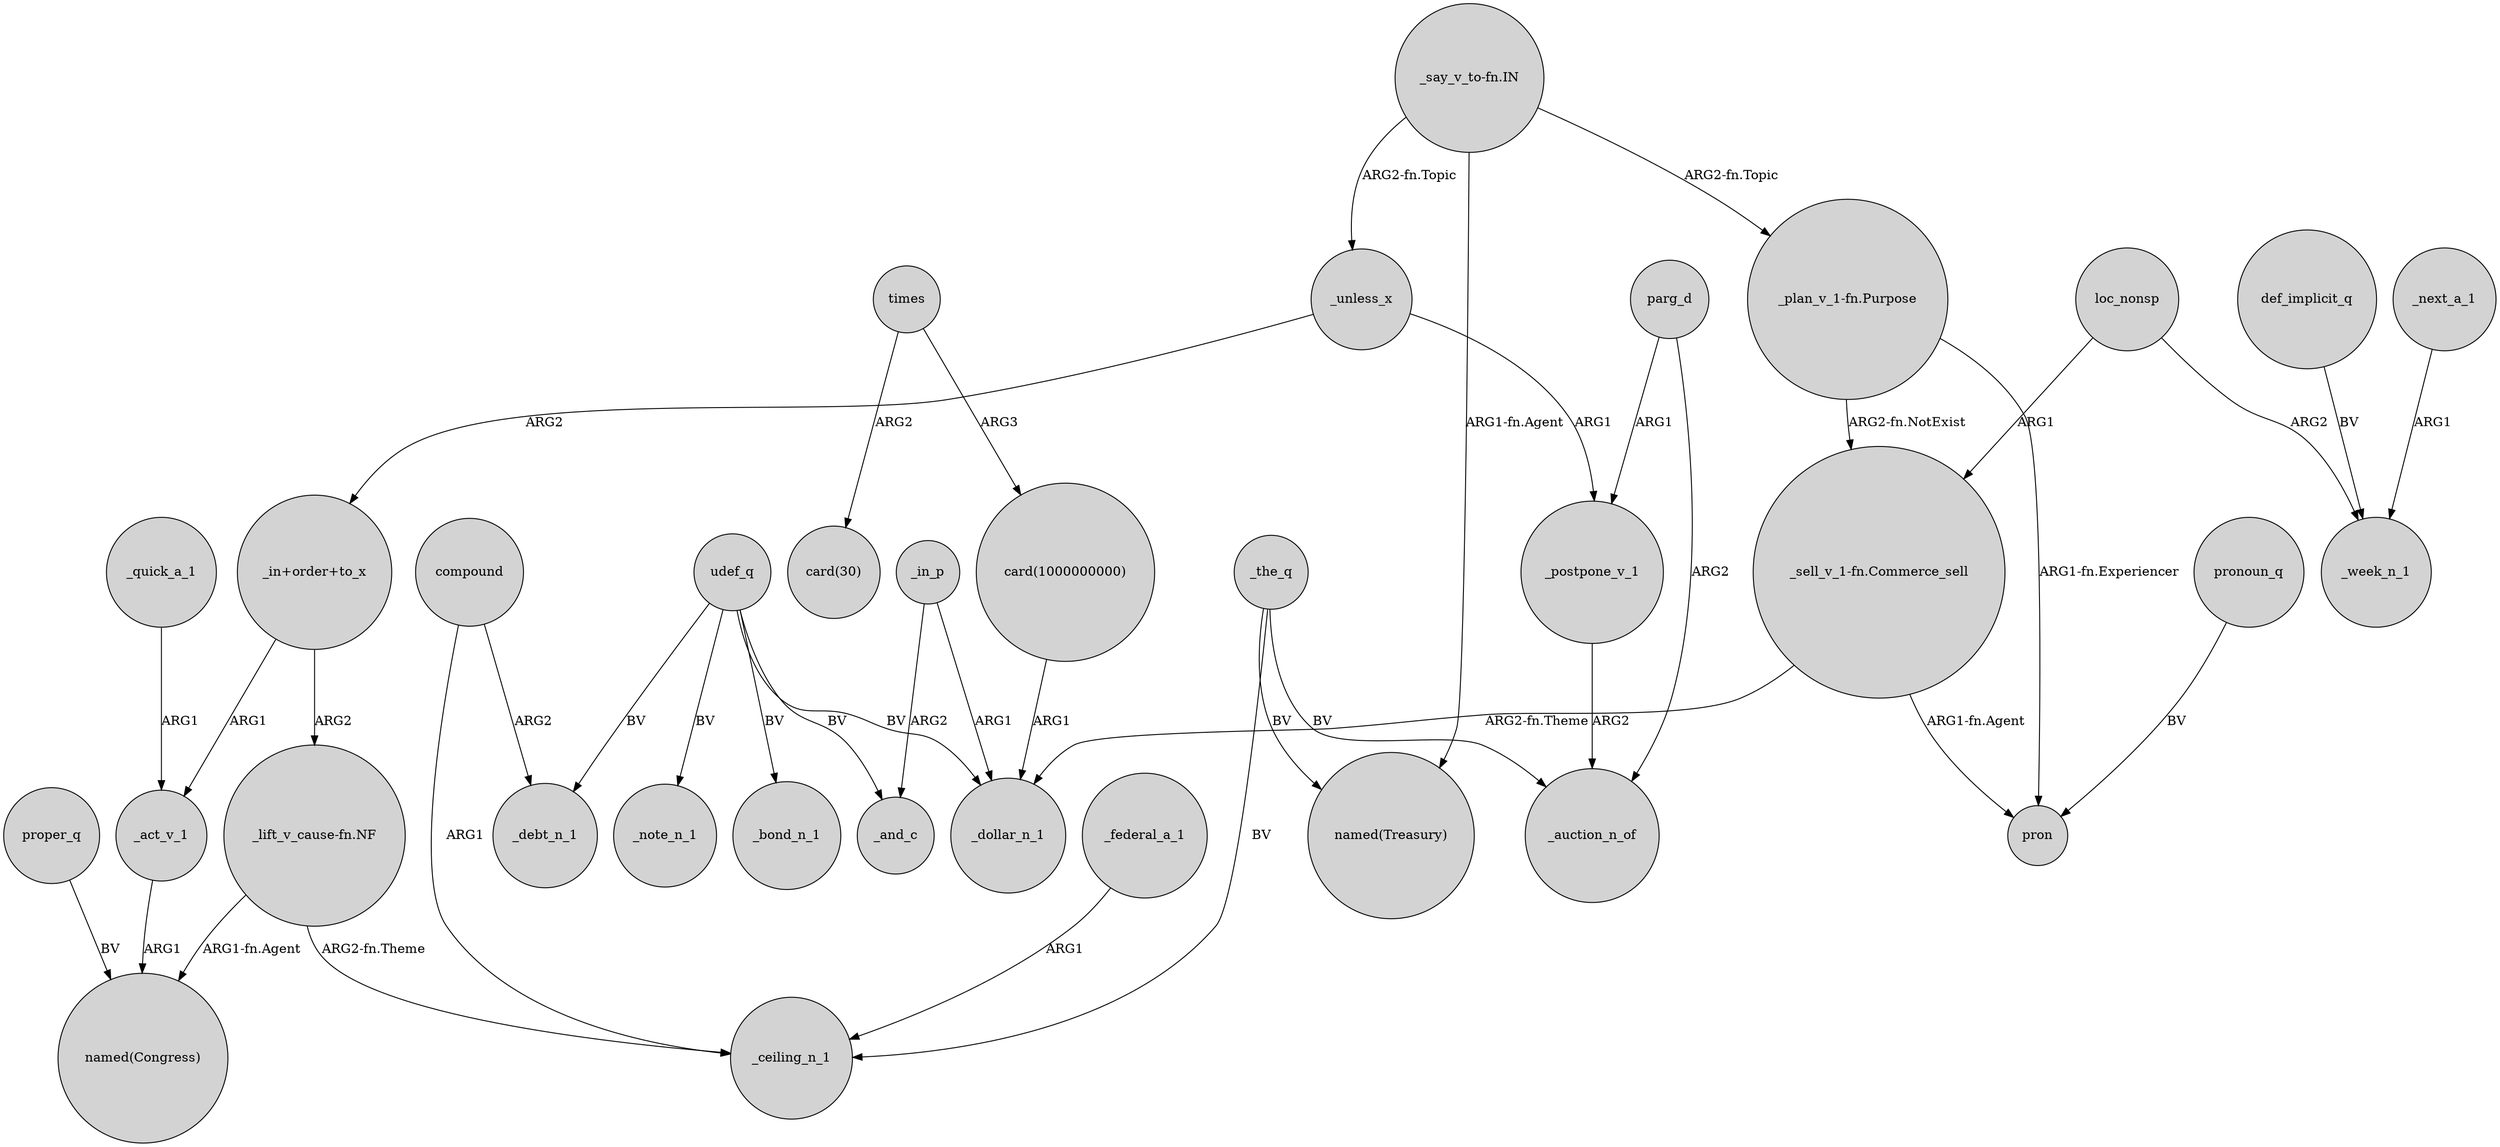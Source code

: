 digraph {
	node [shape=circle style=filled]
	_unless_x -> "_in+order+to_x" [label=ARG2]
	def_implicit_q -> _week_n_1 [label=BV]
	udef_q -> _debt_n_1 [label=BV]
	compound -> _debt_n_1 [label=ARG2]
	"_plan_v_1-fn.Purpose" -> pron [label="ARG1-fn.Experiencer"]
	"_in+order+to_x" -> "_lift_v_cause-fn.NF" [label=ARG2]
	_quick_a_1 -> _act_v_1 [label=ARG1]
	"_say_v_to-fn.IN" -> "_plan_v_1-fn.Purpose" [label="ARG2-fn.Topic"]
	proper_q -> "named(Congress)" [label=BV]
	_federal_a_1 -> _ceiling_n_1 [label=ARG1]
	times -> "card(1000000000)" [label=ARG3]
	"_say_v_to-fn.IN" -> "named(Treasury)" [label="ARG1-fn.Agent"]
	_act_v_1 -> "named(Congress)" [label=ARG1]
	"_say_v_to-fn.IN" -> _unless_x [label="ARG2-fn.Topic"]
	pronoun_q -> pron [label=BV]
	"_lift_v_cause-fn.NF" -> "named(Congress)" [label="ARG1-fn.Agent"]
	loc_nonsp -> _week_n_1 [label=ARG2]
	udef_q -> _bond_n_1 [label=BV]
	"_in+order+to_x" -> _act_v_1 [label=ARG1]
	parg_d -> _auction_n_of [label=ARG2]
	_unless_x -> _postpone_v_1 [label=ARG1]
	"_sell_v_1-fn.Commerce_sell" -> _dollar_n_1 [label="ARG2-fn.Theme"]
	times -> "card(30)" [label=ARG2]
	"_lift_v_cause-fn.NF" -> _ceiling_n_1 [label="ARG2-fn.Theme"]
	"_plan_v_1-fn.Purpose" -> "_sell_v_1-fn.Commerce_sell" [label="ARG2-fn.NotExist"]
	_the_q -> _auction_n_of [label=BV]
	_the_q -> "named(Treasury)" [label=BV]
	_next_a_1 -> _week_n_1 [label=ARG1]
	compound -> _ceiling_n_1 [label=ARG1]
	_in_p -> _dollar_n_1 [label=ARG1]
	"_sell_v_1-fn.Commerce_sell" -> pron [label="ARG1-fn.Agent"]
	_postpone_v_1 -> _auction_n_of [label=ARG2]
	loc_nonsp -> "_sell_v_1-fn.Commerce_sell" [label=ARG1]
	"card(1000000000)" -> _dollar_n_1 [label=ARG1]
	udef_q -> _and_c [label=BV]
	parg_d -> _postpone_v_1 [label=ARG1]
	_in_p -> _and_c [label=ARG2]
	_the_q -> _ceiling_n_1 [label=BV]
	udef_q -> _note_n_1 [label=BV]
	udef_q -> _dollar_n_1 [label=BV]
}
